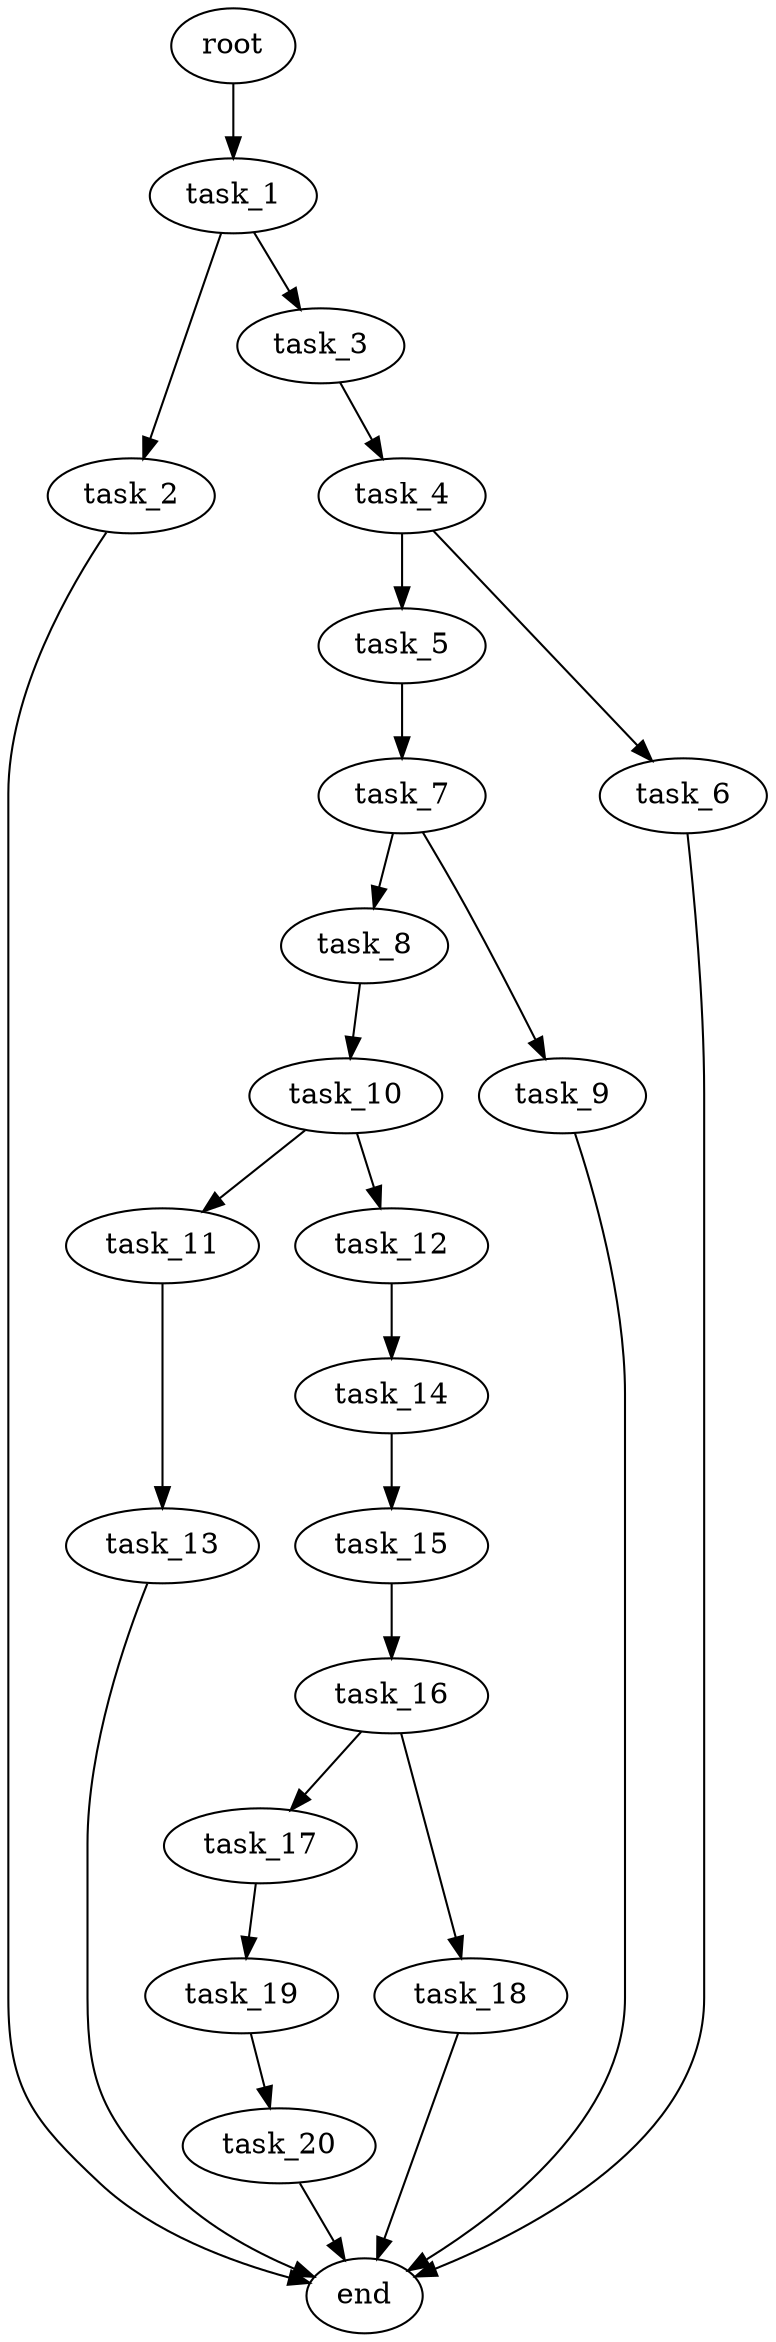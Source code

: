 digraph G {
  root [size="0.000000e+00"];
  task_1 [size="2.767881e+01"];
  task_2 [size="2.003192e+01"];
  task_3 [size="1.023749e+01"];
  task_4 [size="6.653225e+01"];
  task_5 [size="3.108085e+01"];
  task_6 [size="2.869297e+01"];
  task_7 [size="5.920982e+01"];
  task_8 [size="5.048238e+01"];
  task_9 [size="6.704605e+01"];
  task_10 [size="2.612540e+01"];
  task_11 [size="1.970348e+01"];
  task_12 [size="3.193504e+01"];
  task_13 [size="1.251909e+01"];
  task_14 [size="3.141814e+01"];
  task_15 [size="3.294337e+01"];
  task_16 [size="2.882303e+01"];
  task_17 [size="4.141335e+01"];
  task_18 [size="8.354312e+01"];
  task_19 [size="5.651821e+01"];
  task_20 [size="6.099632e+01"];
  end [size="0.000000e+00"];

  root -> task_1 [size="1.000000e-12"];
  task_1 -> task_2 [size="2.003192e+01"];
  task_1 -> task_3 [size="1.023749e+01"];
  task_2 -> end [size="1.000000e-12"];
  task_3 -> task_4 [size="6.653225e+01"];
  task_4 -> task_5 [size="3.108085e+01"];
  task_4 -> task_6 [size="2.869297e+01"];
  task_5 -> task_7 [size="5.920982e+01"];
  task_6 -> end [size="1.000000e-12"];
  task_7 -> task_8 [size="5.048238e+01"];
  task_7 -> task_9 [size="6.704605e+01"];
  task_8 -> task_10 [size="2.612540e+01"];
  task_9 -> end [size="1.000000e-12"];
  task_10 -> task_11 [size="1.970348e+01"];
  task_10 -> task_12 [size="3.193504e+01"];
  task_11 -> task_13 [size="1.251909e+01"];
  task_12 -> task_14 [size="3.141814e+01"];
  task_13 -> end [size="1.000000e-12"];
  task_14 -> task_15 [size="3.294337e+01"];
  task_15 -> task_16 [size="2.882303e+01"];
  task_16 -> task_17 [size="4.141335e+01"];
  task_16 -> task_18 [size="8.354312e+01"];
  task_17 -> task_19 [size="5.651821e+01"];
  task_18 -> end [size="1.000000e-12"];
  task_19 -> task_20 [size="6.099632e+01"];
  task_20 -> end [size="1.000000e-12"];
}
